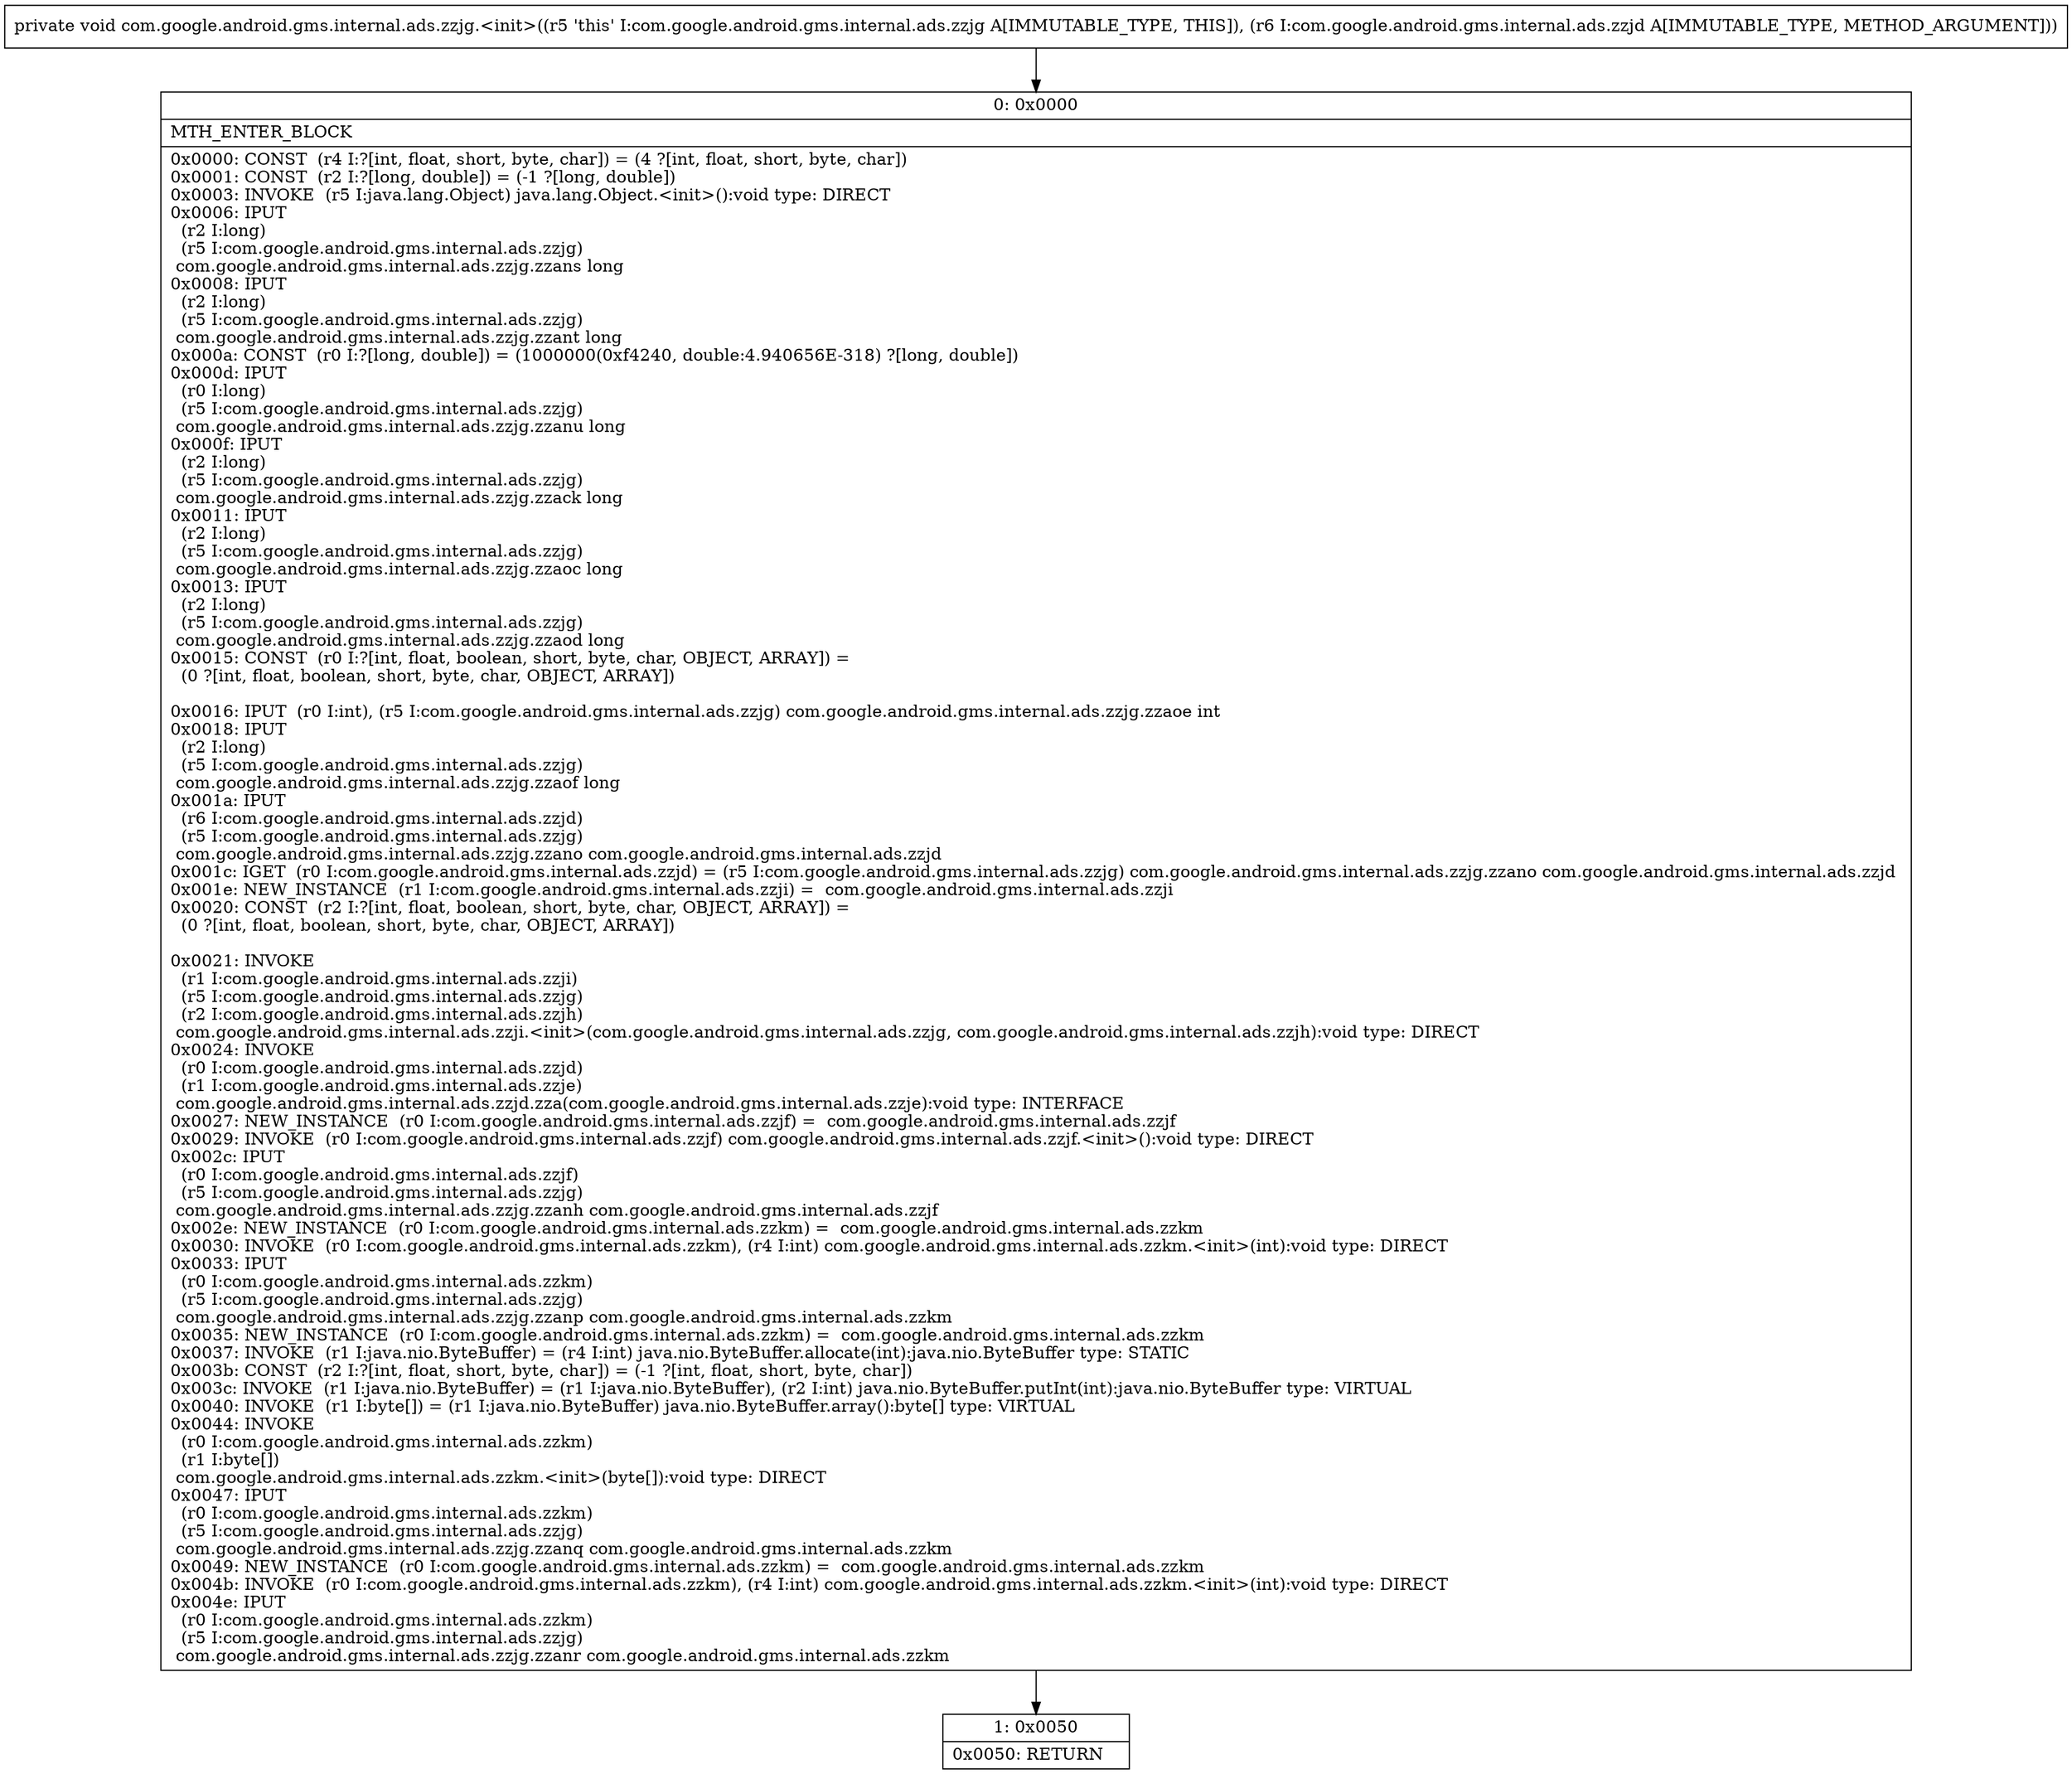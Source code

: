 digraph "CFG forcom.google.android.gms.internal.ads.zzjg.\<init\>(Lcom\/google\/android\/gms\/internal\/ads\/zzjd;)V" {
Node_0 [shape=record,label="{0\:\ 0x0000|MTH_ENTER_BLOCK\l|0x0000: CONST  (r4 I:?[int, float, short, byte, char]) = (4 ?[int, float, short, byte, char]) \l0x0001: CONST  (r2 I:?[long, double]) = (\-1 ?[long, double]) \l0x0003: INVOKE  (r5 I:java.lang.Object) java.lang.Object.\<init\>():void type: DIRECT \l0x0006: IPUT  \l  (r2 I:long)\l  (r5 I:com.google.android.gms.internal.ads.zzjg)\l com.google.android.gms.internal.ads.zzjg.zzans long \l0x0008: IPUT  \l  (r2 I:long)\l  (r5 I:com.google.android.gms.internal.ads.zzjg)\l com.google.android.gms.internal.ads.zzjg.zzant long \l0x000a: CONST  (r0 I:?[long, double]) = (1000000(0xf4240, double:4.940656E\-318) ?[long, double]) \l0x000d: IPUT  \l  (r0 I:long)\l  (r5 I:com.google.android.gms.internal.ads.zzjg)\l com.google.android.gms.internal.ads.zzjg.zzanu long \l0x000f: IPUT  \l  (r2 I:long)\l  (r5 I:com.google.android.gms.internal.ads.zzjg)\l com.google.android.gms.internal.ads.zzjg.zzack long \l0x0011: IPUT  \l  (r2 I:long)\l  (r5 I:com.google.android.gms.internal.ads.zzjg)\l com.google.android.gms.internal.ads.zzjg.zzaoc long \l0x0013: IPUT  \l  (r2 I:long)\l  (r5 I:com.google.android.gms.internal.ads.zzjg)\l com.google.android.gms.internal.ads.zzjg.zzaod long \l0x0015: CONST  (r0 I:?[int, float, boolean, short, byte, char, OBJECT, ARRAY]) = \l  (0 ?[int, float, boolean, short, byte, char, OBJECT, ARRAY])\l \l0x0016: IPUT  (r0 I:int), (r5 I:com.google.android.gms.internal.ads.zzjg) com.google.android.gms.internal.ads.zzjg.zzaoe int \l0x0018: IPUT  \l  (r2 I:long)\l  (r5 I:com.google.android.gms.internal.ads.zzjg)\l com.google.android.gms.internal.ads.zzjg.zzaof long \l0x001a: IPUT  \l  (r6 I:com.google.android.gms.internal.ads.zzjd)\l  (r5 I:com.google.android.gms.internal.ads.zzjg)\l com.google.android.gms.internal.ads.zzjg.zzano com.google.android.gms.internal.ads.zzjd \l0x001c: IGET  (r0 I:com.google.android.gms.internal.ads.zzjd) = (r5 I:com.google.android.gms.internal.ads.zzjg) com.google.android.gms.internal.ads.zzjg.zzano com.google.android.gms.internal.ads.zzjd \l0x001e: NEW_INSTANCE  (r1 I:com.google.android.gms.internal.ads.zzji) =  com.google.android.gms.internal.ads.zzji \l0x0020: CONST  (r2 I:?[int, float, boolean, short, byte, char, OBJECT, ARRAY]) = \l  (0 ?[int, float, boolean, short, byte, char, OBJECT, ARRAY])\l \l0x0021: INVOKE  \l  (r1 I:com.google.android.gms.internal.ads.zzji)\l  (r5 I:com.google.android.gms.internal.ads.zzjg)\l  (r2 I:com.google.android.gms.internal.ads.zzjh)\l com.google.android.gms.internal.ads.zzji.\<init\>(com.google.android.gms.internal.ads.zzjg, com.google.android.gms.internal.ads.zzjh):void type: DIRECT \l0x0024: INVOKE  \l  (r0 I:com.google.android.gms.internal.ads.zzjd)\l  (r1 I:com.google.android.gms.internal.ads.zzje)\l com.google.android.gms.internal.ads.zzjd.zza(com.google.android.gms.internal.ads.zzje):void type: INTERFACE \l0x0027: NEW_INSTANCE  (r0 I:com.google.android.gms.internal.ads.zzjf) =  com.google.android.gms.internal.ads.zzjf \l0x0029: INVOKE  (r0 I:com.google.android.gms.internal.ads.zzjf) com.google.android.gms.internal.ads.zzjf.\<init\>():void type: DIRECT \l0x002c: IPUT  \l  (r0 I:com.google.android.gms.internal.ads.zzjf)\l  (r5 I:com.google.android.gms.internal.ads.zzjg)\l com.google.android.gms.internal.ads.zzjg.zzanh com.google.android.gms.internal.ads.zzjf \l0x002e: NEW_INSTANCE  (r0 I:com.google.android.gms.internal.ads.zzkm) =  com.google.android.gms.internal.ads.zzkm \l0x0030: INVOKE  (r0 I:com.google.android.gms.internal.ads.zzkm), (r4 I:int) com.google.android.gms.internal.ads.zzkm.\<init\>(int):void type: DIRECT \l0x0033: IPUT  \l  (r0 I:com.google.android.gms.internal.ads.zzkm)\l  (r5 I:com.google.android.gms.internal.ads.zzjg)\l com.google.android.gms.internal.ads.zzjg.zzanp com.google.android.gms.internal.ads.zzkm \l0x0035: NEW_INSTANCE  (r0 I:com.google.android.gms.internal.ads.zzkm) =  com.google.android.gms.internal.ads.zzkm \l0x0037: INVOKE  (r1 I:java.nio.ByteBuffer) = (r4 I:int) java.nio.ByteBuffer.allocate(int):java.nio.ByteBuffer type: STATIC \l0x003b: CONST  (r2 I:?[int, float, short, byte, char]) = (\-1 ?[int, float, short, byte, char]) \l0x003c: INVOKE  (r1 I:java.nio.ByteBuffer) = (r1 I:java.nio.ByteBuffer), (r2 I:int) java.nio.ByteBuffer.putInt(int):java.nio.ByteBuffer type: VIRTUAL \l0x0040: INVOKE  (r1 I:byte[]) = (r1 I:java.nio.ByteBuffer) java.nio.ByteBuffer.array():byte[] type: VIRTUAL \l0x0044: INVOKE  \l  (r0 I:com.google.android.gms.internal.ads.zzkm)\l  (r1 I:byte[])\l com.google.android.gms.internal.ads.zzkm.\<init\>(byte[]):void type: DIRECT \l0x0047: IPUT  \l  (r0 I:com.google.android.gms.internal.ads.zzkm)\l  (r5 I:com.google.android.gms.internal.ads.zzjg)\l com.google.android.gms.internal.ads.zzjg.zzanq com.google.android.gms.internal.ads.zzkm \l0x0049: NEW_INSTANCE  (r0 I:com.google.android.gms.internal.ads.zzkm) =  com.google.android.gms.internal.ads.zzkm \l0x004b: INVOKE  (r0 I:com.google.android.gms.internal.ads.zzkm), (r4 I:int) com.google.android.gms.internal.ads.zzkm.\<init\>(int):void type: DIRECT \l0x004e: IPUT  \l  (r0 I:com.google.android.gms.internal.ads.zzkm)\l  (r5 I:com.google.android.gms.internal.ads.zzjg)\l com.google.android.gms.internal.ads.zzjg.zzanr com.google.android.gms.internal.ads.zzkm \l}"];
Node_1 [shape=record,label="{1\:\ 0x0050|0x0050: RETURN   \l}"];
MethodNode[shape=record,label="{private void com.google.android.gms.internal.ads.zzjg.\<init\>((r5 'this' I:com.google.android.gms.internal.ads.zzjg A[IMMUTABLE_TYPE, THIS]), (r6 I:com.google.android.gms.internal.ads.zzjd A[IMMUTABLE_TYPE, METHOD_ARGUMENT])) }"];
MethodNode -> Node_0;
Node_0 -> Node_1;
}

